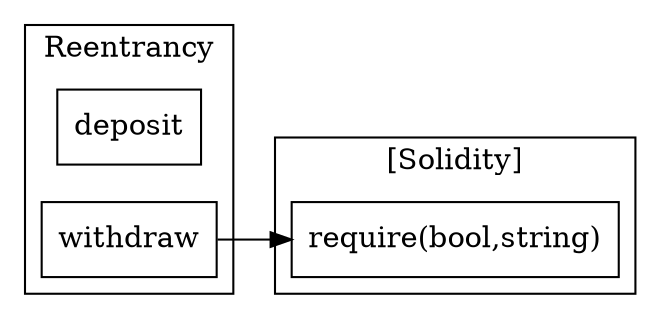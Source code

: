 strict digraph {
rankdir="LR"
node [shape=box]
subgraph cluster_58_Reentrancy {
label = "Reentrancy"
"58_deposit" [label="deposit"]
"58_withdraw" [label="withdraw"]
}subgraph cluster_solidity {
label = "[Solidity]"
"require(bool,string)" 
"58_withdraw" -> "require(bool,string)"
}
}